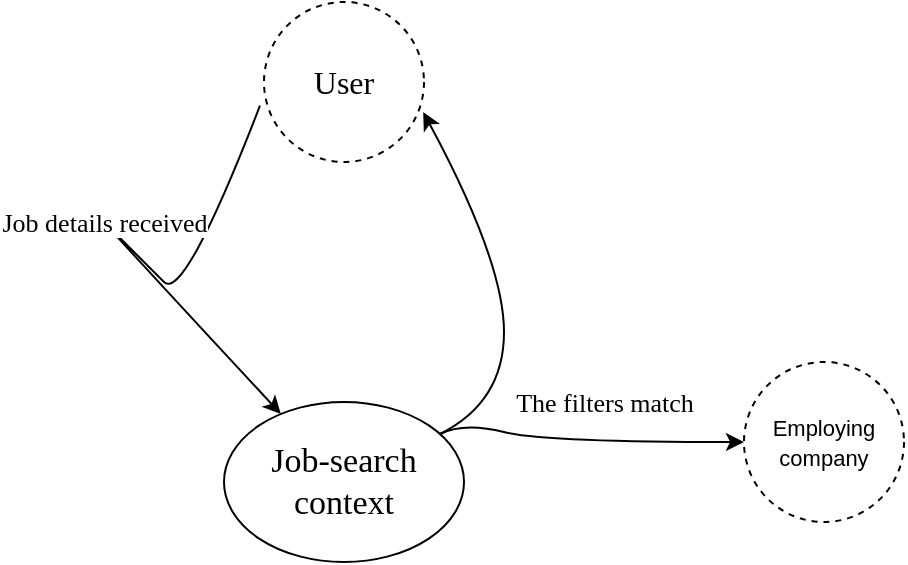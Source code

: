 <mxfile version="13.6.2" type="device"><diagram id="9m_AOQM4NfHd86WDHV6U" name="Page-1"><mxGraphModel dx="1024" dy="592" grid="1" gridSize="10" guides="1" tooltips="1" connect="1" arrows="1" fold="1" page="1" pageScale="1" pageWidth="827" pageHeight="1169" math="0" shadow="0"><root><mxCell id="0"/><mxCell id="1" parent="0"/><mxCell id="y--p4bOKa9NKCiROeXX6-1" value="&lt;font style=&quot;font-size: 17px&quot; face=&quot;Comic Sans MS&quot;&gt;Job-search context&lt;/font&gt;" style="ellipse;whiteSpace=wrap;html=1;" vertex="1" parent="1"><mxGeometry x="350" y="270" width="120" height="80" as="geometry"/></mxCell><mxCell id="y--p4bOKa9NKCiROeXX6-2" value="&lt;font style=&quot;font-size: 16px&quot; face=&quot;Comic Sans MS&quot;&gt;User&lt;/font&gt;" style="ellipse;whiteSpace=wrap;html=1;aspect=fixed;dashed=1;" vertex="1" parent="1"><mxGeometry x="370" y="70" width="80" height="80" as="geometry"/></mxCell><mxCell id="y--p4bOKa9NKCiROeXX6-3" value="&lt;font face=&quot;Comic Sans MS&quot; style=&quot;font-size: 13px&quot;&gt;Job details received&lt;/font&gt;" style="curved=1;endArrow=classic;html=1;exitX=-0.025;exitY=0.648;exitDx=0;exitDy=0;exitPerimeter=0;" edge="1" parent="1" source="y--p4bOKa9NKCiROeXX6-2" target="y--p4bOKa9NKCiROeXX6-1"><mxGeometry x="0.009" width="50" height="50" relative="1" as="geometry"><mxPoint x="280" y="220" as="sourcePoint"/><mxPoint x="330" y="170" as="targetPoint"/><Array as="points"><mxPoint x="330" y="220"/><mxPoint x="310" y="200"/><mxPoint x="280" y="170"/></Array><mxPoint as="offset"/></mxGeometry></mxCell><mxCell id="y--p4bOKa9NKCiROeXX6-6" value="&lt;br&gt;&lt;font face=&quot;Comic Sans MS&quot;&gt;&lt;span style=&quot;font-size: 13px&quot;&gt;&lt;br&gt;&lt;/span&gt;&lt;/font&gt;" style="curved=1;endArrow=classic;html=1;entryX=0.995;entryY=0.688;entryDx=0;entryDy=0;entryPerimeter=0;" edge="1" parent="1" source="y--p4bOKa9NKCiROeXX6-1" target="y--p4bOKa9NKCiROeXX6-2"><mxGeometry x="0.108" y="-50" width="50" height="50" relative="1" as="geometry"><mxPoint x="440" y="270" as="sourcePoint"/><mxPoint x="490" y="220" as="targetPoint"/><Array as="points"><mxPoint x="490" y="270"/><mxPoint x="490" y="200"/></Array><mxPoint x="6" y="24" as="offset"/></mxGeometry></mxCell><mxCell id="y--p4bOKa9NKCiROeXX6-7" value="&lt;font style=&quot;font-size: 13px&quot; face=&quot;Comic Sans MS&quot;&gt;The filters match&lt;/font&gt;" style="curved=1;endArrow=classic;html=1;" edge="1" parent="1" source="y--p4bOKa9NKCiROeXX6-1"><mxGeometry x="0.095" y="20" width="50" height="50" relative="1" as="geometry"><mxPoint x="510" y="340" as="sourcePoint"/><mxPoint x="610" y="290" as="targetPoint"/><Array as="points"><mxPoint x="470" y="280"/><mxPoint x="510" y="290"/></Array><mxPoint as="offset"/></mxGeometry></mxCell><mxCell id="y--p4bOKa9NKCiROeXX6-8" value="&lt;span style=&quot;font-size: 11px&quot;&gt;Employing company&lt;/span&gt;" style="ellipse;whiteSpace=wrap;html=1;aspect=fixed;dashed=1;" vertex="1" parent="1"><mxGeometry x="610" y="250" width="80" height="80" as="geometry"/></mxCell></root></mxGraphModel></diagram></mxfile>